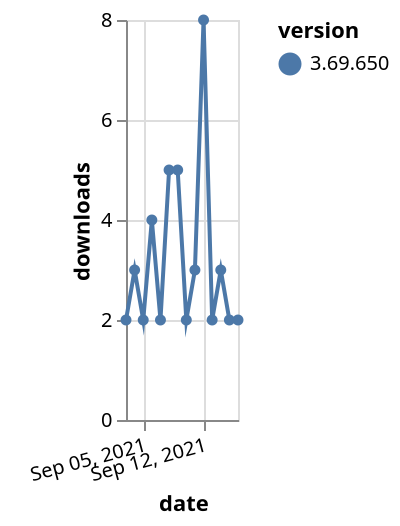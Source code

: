 {"$schema": "https://vega.github.io/schema/vega-lite/v5.json", "description": "A simple bar chart with embedded data.", "data": {"values": [{"date": "2021-09-03", "total": 3645, "delta": 2, "version": "3.69.650"}, {"date": "2021-09-04", "total": 3648, "delta": 3, "version": "3.69.650"}, {"date": "2021-09-05", "total": 3650, "delta": 2, "version": "3.69.650"}, {"date": "2021-09-06", "total": 3654, "delta": 4, "version": "3.69.650"}, {"date": "2021-09-07", "total": 3656, "delta": 2, "version": "3.69.650"}, {"date": "2021-09-08", "total": 3661, "delta": 5, "version": "3.69.650"}, {"date": "2021-09-09", "total": 3666, "delta": 5, "version": "3.69.650"}, {"date": "2021-09-10", "total": 3668, "delta": 2, "version": "3.69.650"}, {"date": "2021-09-11", "total": 3671, "delta": 3, "version": "3.69.650"}, {"date": "2021-09-12", "total": 3679, "delta": 8, "version": "3.69.650"}, {"date": "2021-09-13", "total": 3681, "delta": 2, "version": "3.69.650"}, {"date": "2021-09-14", "total": 3684, "delta": 3, "version": "3.69.650"}, {"date": "2021-09-15", "total": 3686, "delta": 2, "version": "3.69.650"}, {"date": "2021-09-16", "total": 3688, "delta": 2, "version": "3.69.650"}]}, "width": "container", "mark": {"type": "line", "point": {"filled": true}}, "encoding": {"x": {"field": "date", "type": "temporal", "timeUnit": "yearmonthdate", "title": "date", "axis": {"labelAngle": -15}}, "y": {"field": "delta", "type": "quantitative", "title": "downloads"}, "color": {"field": "version", "type": "nominal"}, "tooltip": {"field": "delta"}}}